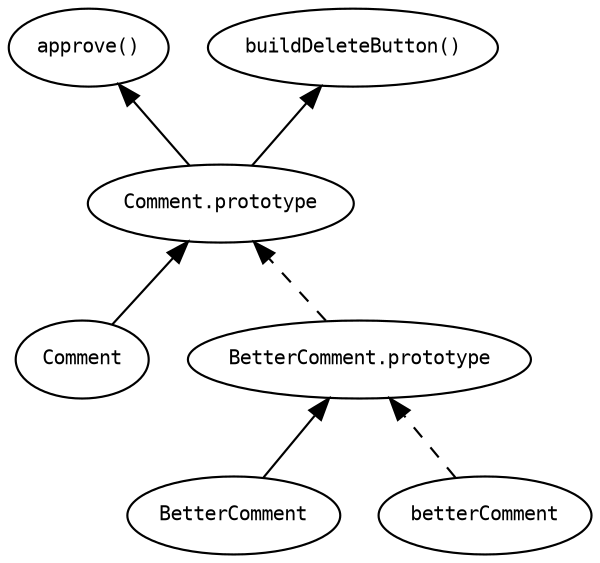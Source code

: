 digraph G {
    graph [size="4,4!"]
    rankdir=BT
    node[fontname=monospace, fontsize=9]
    cp -> approve
    cp -> buildDeleteButton
    Comment -> cp
    BetterComment -> bcp
    bcp -> cp [style=dashed]

    betterComment -> bcp [style=dashed]

    cp[label="Comment.prototype"]
    bcp[label="BetterComment.prototype"]
    approve[label="approve()"]
    buildDeleteButton[label="buildDeleteButton()"]
}
